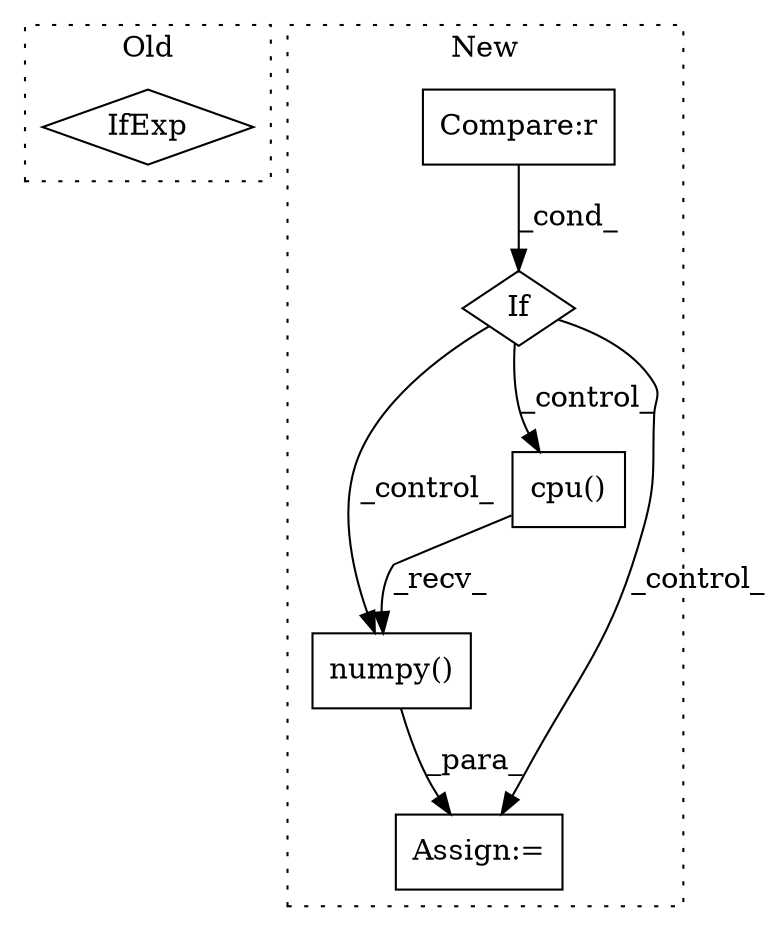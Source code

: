 digraph G {
subgraph cluster0 {
1 [label="IfExp" a="51" s="4501,4510" l="4,6" shape="diamond"];
label = "Old";
style="dotted";
}
subgraph cluster1 {
2 [label="numpy()" a="75" s="3740" l="28" shape="box"];
3 [label="Assign:=" a="68" s="3737" l="3" shape="box"];
4 [label="If" a="96" s="3541" l="3" shape="diamond"];
5 [label="cpu()" a="75" s="3740" l="20" shape="box"];
6 [label="Compare:r" a="40" s="3544" l="17" shape="box"];
label = "New";
style="dotted";
}
2 -> 3 [label="_para_"];
4 -> 3 [label="_control_"];
4 -> 2 [label="_control_"];
4 -> 5 [label="_control_"];
5 -> 2 [label="_recv_"];
6 -> 4 [label="_cond_"];
}